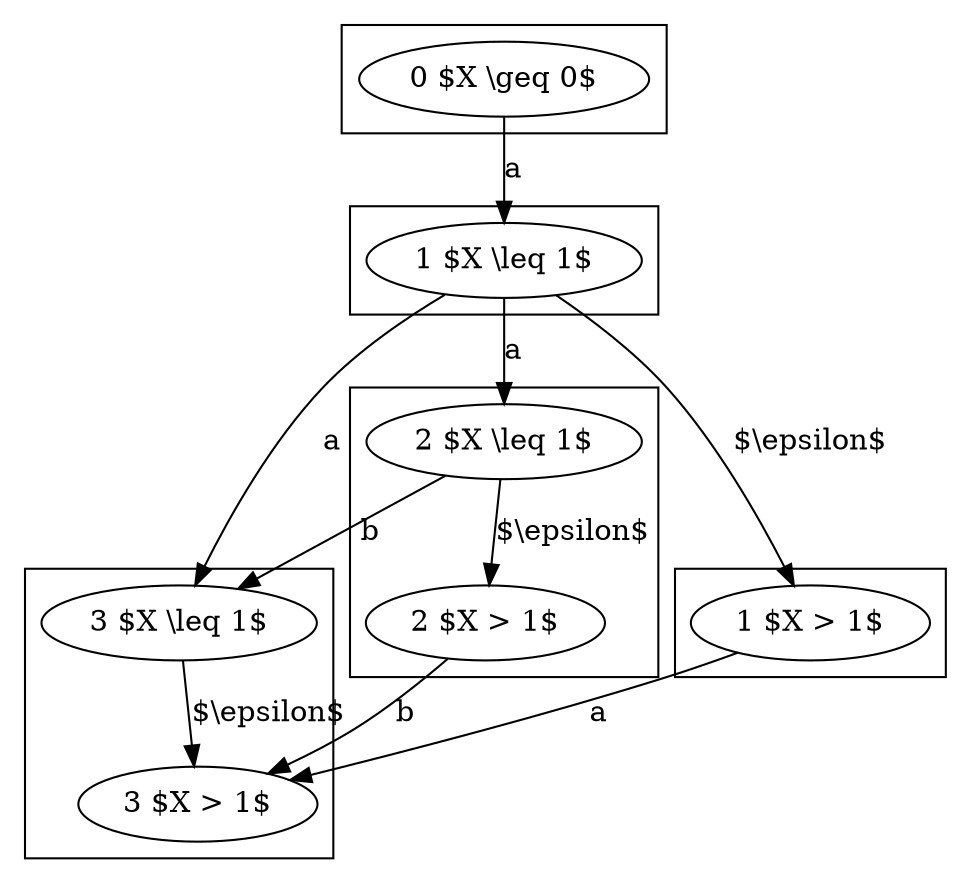 digraph "Bisimilarity quotient graph" {
subgraph cluster_0 { 
rank = same; 
"0 $X \\geq 0$";
}
subgraph cluster_1 { 
rank = same; 
"1 $X \\leq 1$";
}
subgraph cluster_2 { 
rank = same; 
"1 $X > 1$";
}
subgraph cluster_3 { 
rank = same; 
"2 $X > 1$";
"2 $X \\leq 1$";
}
subgraph cluster_4 { 
rank = same; 
"3 $X > 1$";
"3 $X \\leq 1$";
}
"0 $X \\geq 0$" -> "1 $X \\leq 1$" [label = "a"];
"1 $X \\leq 1$" -> "1 $X > 1$" [label = "$\\epsilon$"];
"2 $X \\leq 1$" -> "2 $X > 1$" [label = "$\\epsilon$"];
"1 $X \\leq 1$" -> "2 $X \\leq 1$" [label = "a"];
"3 $X \\leq 1$" -> "3 $X > 1$" [label = "$\\epsilon$"];
"1 $X > 1$" -> "3 $X > 1$" [label = "a"];
"2 $X > 1$" -> "3 $X > 1$" [label = "b"];
"1 $X \\leq 1$" -> "3 $X \\leq 1$" [label = "a"];
"2 $X \\leq 1$" -> "3 $X \\leq 1$" [label = "b"];
}
